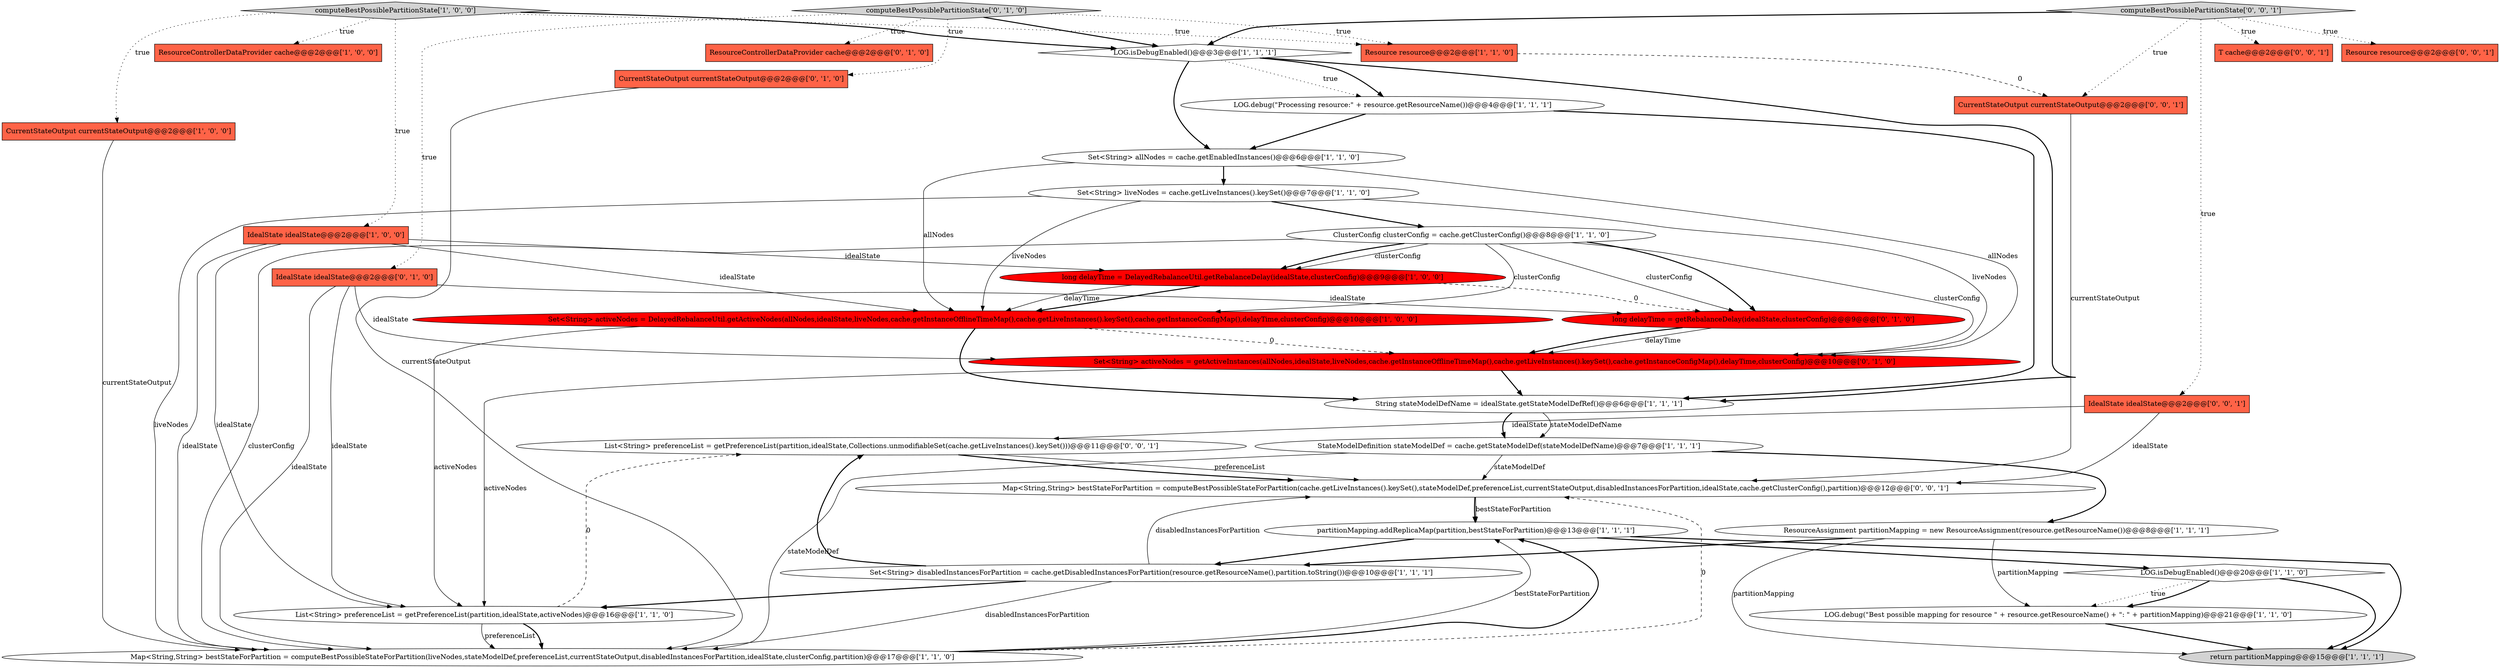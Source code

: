 digraph {
30 [style = filled, label = "IdealState idealState@@@2@@@['0', '0', '1']", fillcolor = tomato, shape = box image = "AAA0AAABBB3BBB"];
1 [style = filled, label = "LOG.debug(\"Processing resource:\" + resource.getResourceName())@@@4@@@['1', '1', '1']", fillcolor = white, shape = ellipse image = "AAA0AAABBB1BBB"];
21 [style = filled, label = "Resource resource@@@2@@@['1', '1', '0']", fillcolor = tomato, shape = box image = "AAA0AAABBB1BBB"];
12 [style = filled, label = "partitionMapping.addReplicaMap(partition,bestStateForPartition)@@@13@@@['1', '1', '1']", fillcolor = white, shape = ellipse image = "AAA0AAABBB1BBB"];
17 [style = filled, label = "List<String> preferenceList = getPreferenceList(partition,idealState,activeNodes)@@@16@@@['1', '1', '0']", fillcolor = white, shape = ellipse image = "AAA0AAABBB1BBB"];
16 [style = filled, label = "ClusterConfig clusterConfig = cache.getClusterConfig()@@@8@@@['1', '1', '0']", fillcolor = white, shape = ellipse image = "AAA0AAABBB1BBB"];
2 [style = filled, label = "return partitionMapping@@@15@@@['1', '1', '1']", fillcolor = lightgray, shape = ellipse image = "AAA0AAABBB1BBB"];
5 [style = filled, label = "LOG.debug(\"Best possible mapping for resource \" + resource.getResourceName() + \": \" + partitionMapping)@@@21@@@['1', '1', '0']", fillcolor = white, shape = ellipse image = "AAA0AAABBB1BBB"];
3 [style = filled, label = "Set<String> disabledInstancesForPartition = cache.getDisabledInstancesForPartition(resource.getResourceName(),partition.toString())@@@10@@@['1', '1', '1']", fillcolor = white, shape = ellipse image = "AAA0AAABBB1BBB"];
15 [style = filled, label = "long delayTime = DelayedRebalanceUtil.getRebalanceDelay(idealState,clusterConfig)@@@9@@@['1', '0', '0']", fillcolor = red, shape = ellipse image = "AAA1AAABBB1BBB"];
4 [style = filled, label = "Map<String,String> bestStateForPartition = computeBestPossibleStateForPartition(liveNodes,stateModelDef,preferenceList,currentStateOutput,disabledInstancesForPartition,idealState,clusterConfig,partition)@@@17@@@['1', '1', '0']", fillcolor = white, shape = ellipse image = "AAA0AAABBB1BBB"];
34 [style = filled, label = "computeBestPossiblePartitionState['0', '0', '1']", fillcolor = lightgray, shape = diamond image = "AAA0AAABBB3BBB"];
11 [style = filled, label = "ResourceAssignment partitionMapping = new ResourceAssignment(resource.getResourceName())@@@8@@@['1', '1', '1']", fillcolor = white, shape = ellipse image = "AAA0AAABBB1BBB"];
10 [style = filled, label = "CurrentStateOutput currentStateOutput@@@2@@@['1', '0', '0']", fillcolor = tomato, shape = box image = "AAA0AAABBB1BBB"];
23 [style = filled, label = "long delayTime = getRebalanceDelay(idealState,clusterConfig)@@@9@@@['0', '1', '0']", fillcolor = red, shape = ellipse image = "AAA1AAABBB2BBB"];
26 [style = filled, label = "Set<String> activeNodes = getActiveInstances(allNodes,idealState,liveNodes,cache.getInstanceOfflineTimeMap(),cache.getLiveInstances().keySet(),cache.getInstanceConfigMap(),delayTime,clusterConfig)@@@10@@@['0', '1', '0']", fillcolor = red, shape = ellipse image = "AAA1AAABBB2BBB"];
25 [style = filled, label = "ResourceControllerDataProvider cache@@@2@@@['0', '1', '0']", fillcolor = tomato, shape = box image = "AAA0AAABBB2BBB"];
8 [style = filled, label = "StateModelDefinition stateModelDef = cache.getStateModelDef(stateModelDefName)@@@7@@@['1', '1', '1']", fillcolor = white, shape = ellipse image = "AAA0AAABBB1BBB"];
27 [style = filled, label = "computeBestPossiblePartitionState['0', '1', '0']", fillcolor = lightgray, shape = diamond image = "AAA0AAABBB2BBB"];
20 [style = filled, label = "String stateModelDefName = idealState.getStateModelDefRef()@@@6@@@['1', '1', '1']", fillcolor = white, shape = ellipse image = "AAA0AAABBB1BBB"];
32 [style = filled, label = "CurrentStateOutput currentStateOutput@@@2@@@['0', '0', '1']", fillcolor = tomato, shape = box image = "AAA0AAABBB3BBB"];
7 [style = filled, label = "Set<String> liveNodes = cache.getLiveInstances().keySet()@@@7@@@['1', '1', '0']", fillcolor = white, shape = ellipse image = "AAA0AAABBB1BBB"];
14 [style = filled, label = "computeBestPossiblePartitionState['1', '0', '0']", fillcolor = lightgray, shape = diamond image = "AAA0AAABBB1BBB"];
22 [style = filled, label = "IdealState idealState@@@2@@@['0', '1', '0']", fillcolor = tomato, shape = box image = "AAA0AAABBB2BBB"];
28 [style = filled, label = "List<String> preferenceList = getPreferenceList(partition,idealState,Collections.unmodifiableSet(cache.getLiveInstances().keySet()))@@@11@@@['0', '0', '1']", fillcolor = white, shape = ellipse image = "AAA0AAABBB3BBB"];
33 [style = filled, label = "Map<String,String> bestStateForPartition = computeBestPossibleStateForPartition(cache.getLiveInstances().keySet(),stateModelDef,preferenceList,currentStateOutput,disabledInstancesForPartition,idealState,cache.getClusterConfig(),partition)@@@12@@@['0', '0', '1']", fillcolor = white, shape = ellipse image = "AAA0AAABBB3BBB"];
6 [style = filled, label = "LOG.isDebugEnabled()@@@3@@@['1', '1', '1']", fillcolor = white, shape = diamond image = "AAA0AAABBB1BBB"];
29 [style = filled, label = "T cache@@@2@@@['0', '0', '1']", fillcolor = tomato, shape = box image = "AAA0AAABBB3BBB"];
9 [style = filled, label = "IdealState idealState@@@2@@@['1', '0', '0']", fillcolor = tomato, shape = box image = "AAA0AAABBB1BBB"];
24 [style = filled, label = "CurrentStateOutput currentStateOutput@@@2@@@['0', '1', '0']", fillcolor = tomato, shape = box image = "AAA0AAABBB2BBB"];
13 [style = filled, label = "LOG.isDebugEnabled()@@@20@@@['1', '1', '0']", fillcolor = white, shape = diamond image = "AAA0AAABBB1BBB"];
0 [style = filled, label = "Set<String> activeNodes = DelayedRebalanceUtil.getActiveNodes(allNodes,idealState,liveNodes,cache.getInstanceOfflineTimeMap(),cache.getLiveInstances().keySet(),cache.getInstanceConfigMap(),delayTime,clusterConfig)@@@10@@@['1', '0', '0']", fillcolor = red, shape = ellipse image = "AAA1AAABBB1BBB"];
18 [style = filled, label = "Set<String> allNodes = cache.getEnabledInstances()@@@6@@@['1', '1', '0']", fillcolor = white, shape = ellipse image = "AAA0AAABBB1BBB"];
31 [style = filled, label = "Resource resource@@@2@@@['0', '0', '1']", fillcolor = tomato, shape = box image = "AAA0AAABBB3BBB"];
19 [style = filled, label = "ResourceControllerDataProvider cache@@@2@@@['1', '0', '0']", fillcolor = tomato, shape = box image = "AAA0AAABBB1BBB"];
16->23 [style = solid, label="clusterConfig"];
14->19 [style = dotted, label="true"];
9->0 [style = solid, label="idealState"];
33->12 [style = solid, label="bestStateForPartition"];
7->4 [style = solid, label="liveNodes"];
8->4 [style = solid, label="stateModelDef"];
6->1 [style = dotted, label="true"];
34->29 [style = dotted, label="true"];
0->17 [style = solid, label="activeNodes"];
23->26 [style = solid, label="delayTime"];
1->20 [style = bold, label=""];
13->5 [style = dotted, label="true"];
16->0 [style = solid, label="clusterConfig"];
4->33 [style = dashed, label="0"];
17->28 [style = dashed, label="0"];
12->2 [style = bold, label=""];
14->21 [style = dotted, label="true"];
15->0 [style = bold, label=""];
7->16 [style = bold, label=""];
7->0 [style = solid, label="liveNodes"];
22->23 [style = solid, label="idealState"];
9->17 [style = solid, label="idealState"];
20->8 [style = solid, label="stateModelDefName"];
8->11 [style = bold, label=""];
8->33 [style = solid, label="stateModelDef"];
26->17 [style = solid, label="activeNodes"];
22->26 [style = solid, label="idealState"];
27->25 [style = dotted, label="true"];
27->22 [style = dotted, label="true"];
24->4 [style = solid, label="currentStateOutput"];
11->2 [style = solid, label="partitionMapping"];
27->24 [style = dotted, label="true"];
27->21 [style = dotted, label="true"];
21->32 [style = dashed, label="0"];
20->8 [style = bold, label=""];
34->31 [style = dotted, label="true"];
22->4 [style = solid, label="idealState"];
13->5 [style = bold, label=""];
0->20 [style = bold, label=""];
18->7 [style = bold, label=""];
14->6 [style = bold, label=""];
26->20 [style = bold, label=""];
22->17 [style = solid, label="idealState"];
18->0 [style = solid, label="allNodes"];
17->4 [style = solid, label="preferenceList"];
7->26 [style = solid, label="liveNodes"];
16->15 [style = solid, label="clusterConfig"];
6->18 [style = bold, label=""];
16->4 [style = solid, label="clusterConfig"];
0->26 [style = dashed, label="0"];
16->23 [style = bold, label=""];
33->12 [style = bold, label=""];
16->26 [style = solid, label="clusterConfig"];
6->20 [style = bold, label=""];
6->1 [style = bold, label=""];
12->13 [style = bold, label=""];
3->28 [style = bold, label=""];
11->3 [style = bold, label=""];
30->28 [style = solid, label="idealState"];
4->12 [style = solid, label="bestStateForPartition"];
4->12 [style = bold, label=""];
3->17 [style = bold, label=""];
28->33 [style = solid, label="preferenceList"];
12->3 [style = bold, label=""];
32->33 [style = solid, label="currentStateOutput"];
34->30 [style = dotted, label="true"];
17->4 [style = bold, label=""];
13->2 [style = bold, label=""];
34->32 [style = dotted, label="true"];
16->15 [style = bold, label=""];
15->23 [style = dashed, label="0"];
18->26 [style = solid, label="allNodes"];
23->26 [style = bold, label=""];
1->18 [style = bold, label=""];
10->4 [style = solid, label="currentStateOutput"];
9->15 [style = solid, label="idealState"];
27->6 [style = bold, label=""];
14->10 [style = dotted, label="true"];
9->4 [style = solid, label="idealState"];
30->33 [style = solid, label="idealState"];
5->2 [style = bold, label=""];
11->5 [style = solid, label="partitionMapping"];
28->33 [style = bold, label=""];
34->6 [style = bold, label=""];
15->0 [style = solid, label="delayTime"];
14->9 [style = dotted, label="true"];
3->33 [style = solid, label="disabledInstancesForPartition"];
3->4 [style = solid, label="disabledInstancesForPartition"];
}
